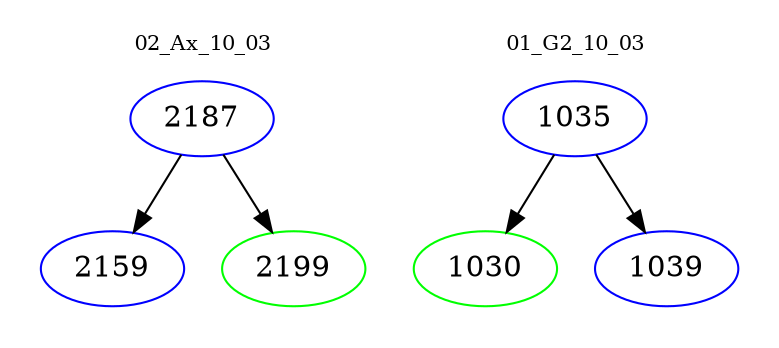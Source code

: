 digraph{
subgraph cluster_0 {
color = white
label = "02_Ax_10_03";
fontsize=10;
T0_2187 [label="2187", color="blue"]
T0_2187 -> T0_2159 [color="black"]
T0_2159 [label="2159", color="blue"]
T0_2187 -> T0_2199 [color="black"]
T0_2199 [label="2199", color="green"]
}
subgraph cluster_1 {
color = white
label = "01_G2_10_03";
fontsize=10;
T1_1035 [label="1035", color="blue"]
T1_1035 -> T1_1030 [color="black"]
T1_1030 [label="1030", color="green"]
T1_1035 -> T1_1039 [color="black"]
T1_1039 [label="1039", color="blue"]
}
}
